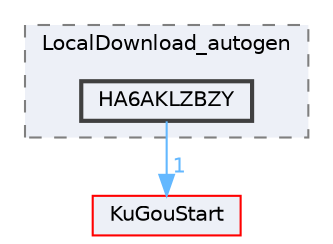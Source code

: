 digraph "HA6AKLZBZY"
{
 // LATEX_PDF_SIZE
  bgcolor="transparent";
  edge [fontname=Helvetica,fontsize=10,labelfontname=Helvetica,labelfontsize=10];
  node [fontname=Helvetica,fontsize=10,shape=box,height=0.2,width=0.4];
  compound=true
  subgraph clusterdir_f7d0f5c75cf81e630c3a06431dee84f8 {
    graph [ bgcolor="#edf0f7", pencolor="grey50", label="LocalDownload_autogen", fontname=Helvetica,fontsize=10 style="filled,dashed", URL="dir_f7d0f5c75cf81e630c3a06431dee84f8.html",tooltip=""]
  dir_c6a5599cb5f5ca50790bd14598c302d6 [label="HA6AKLZBZY", fillcolor="#edf0f7", color="grey25", style="filled,bold", URL="dir_c6a5599cb5f5ca50790bd14598c302d6.html",tooltip=""];
  }
  dir_e60601b218beddc6af0778ac41ea9cb2 [label="KuGouStart", fillcolor="#edf0f7", color="red", style="filled", URL="dir_e60601b218beddc6af0778ac41ea9cb2.html",tooltip=""];
  dir_c6a5599cb5f5ca50790bd14598c302d6->dir_e60601b218beddc6af0778ac41ea9cb2 [headlabel="1", labeldistance=1.5 headhref="dir_000132_000172.html" href="dir_000132_000172.html" color="steelblue1" fontcolor="steelblue1"];
}
